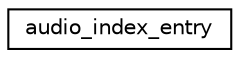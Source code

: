digraph "Graphical Class Hierarchy"
{
  edge [fontname="Helvetica",fontsize="10",labelfontname="Helvetica",labelfontsize="10"];
  node [fontname="Helvetica",fontsize="10",shape=record];
  rankdir="LR";
  Node1 [label="audio_index_entry",height=0.2,width=0.4,color="black", fillcolor="white", style="filled",URL="$structaudio__index__entry.html"];
}
